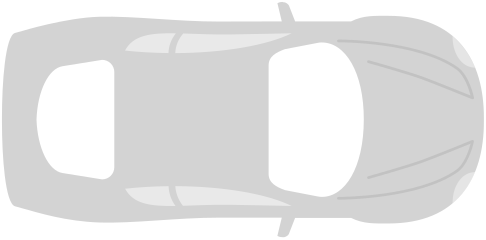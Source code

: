 <?xml version="1.0"?>
<!DOCTYPE ipe SYSTEM "ipe.dtd">
<ipe version="70005" creator="svgtoipe 20190602">
<ipestyle>
<layout paper="173 84" frame="173 84" origin="0 0" crop="no"/>
<opacity name="10%" value="0.10"/>
<opacity name="20%" value="0.20"/>
<opacity name="30%" value="0.30"/>
<opacity name="40%" value="0.40"/>
<opacity name="50%" value="0.50"/>
<opacity name="60%" value="0.60"/>
<opacity name="70%" value="0.70"/>
<opacity name="80%" value="0.80"/>
<opacity name="90%" value="0.90"/>
<pathstyle cap="0" join="0" fillrule="wind"/>
</ipestyle>
<page>
<group matrix="1 0 0 -1 0 84.73">
<path fill="0.827451 0.827451 0.827451">
101 0 m
4.68 0 0 -4.68 101.061 4.6796 99.81 0.17 a
99.17 0.45 l
100.74 7 l
77.85 7.05 l
63.55 7.1 47.31 5 35.13 5.33 c
22.95 5.66 7.23 10.47 7.23 10.47 c
4.72 11.16 l
1.19 12.13 0 29 0 41.75 c
0 42.98 l
0 55.72 1.19 72.6 4.72 73.57 c
7.23 74.27 l
13.27 75.94 23 79 35.13 79.4 c
47.26 79.8 63.55 77.63 77.85 77.66 c
100.74 77.66 l
99.15 84.23 l
99.79 84.51 l
4.27 0 0 -4.27 100.983 80.41 100.98 84.68 a
2.85 0 0 -2.85 101.225 81.8406 101.47 84.68 a
101.64 84.68 l
101.82 84.63 l
102.16 84.5 l
2.6 0 0 -2.6 101.166 82.0974 103.04 83.9 a
1.37 0 0 -1.37 102.042 82.9616 103.31 83.48 a
105.54 77.75 l
125.7 77.75 l
130.09 79.94 134.05 79.75 139.2 79.75 c
163.64 79.75 173.61 63.87 173.5 42.82 c
173.5 42.39 l
173.5 41.96 l
173.61 20.88 163.64 5 139.2 5 c
134.05 5 130.09 4.78 125.7 7 c
105.54 7 l
103.31 1.26 l
1.22 0 0 -1.22 102.22 1.80815 103 0.87 a
2.6 0 0 -2.6 101.126 2.67265 102.12 0.27 a
101.78 0.14 l
101.43 0.14 l
2.15 0 0 -2.15 100.553 2.10304 101 0 a
h
</path>
<path fill="1 1 1" opacity="50%">
60 66.33 m
156.31 0 0 -156.31 61.2372 222.635 44.35 67.24 a
47.27 72.78 53.48 73.58 62.48 73.45 c
12.6 0 0 12.6 72.5938 65.9353 60 66.33 a
h
62.41 66.31 m
12.52 0 0 -12.52 74.9042 65.5062 65.17 73.38 a
70.08 73.24 75.71 72.94 82.01 73.02 c
91.12 73.13 98.43 73.36 104.3 73.45 c
95.76 69.23 80.22 66.39 62.41 66.31 c
h
</path>
<path fill="1 1 1" opacity="40%">
170.39 61.22 m
169.46 61.33 l
165.46 61.79 162.55 66.09 162.26 71.33 c
162.19 72.64 l
163.19 71.75 l
29.49 0 0 -29.49 142.966 50.2869 170 62.07 a
170.38 61.22 l
h
</path>
<path fill="0.164706 0.160784 0.164706" opacity="10%">
121.21 71.19 m
121.15 71.19 l
0.5 0 0 0.5 121.15 70.69 121.15 70.19 a
121.21 70.19 l
122.65 70.19 149.97 70.05 163.54 60.41 c
166.54 58.29 168.15 53.14 168.7 51.02 c
165.63 52.27 155.59 56.34 151.46 57.84 c
146.78 59.55 132.25 63.68 132.1 63.72 c
0.51 0 0 0.51 131.97 63.227 131.48 63.37 a
0.5 0 0 0.5 131.963 63.2419 131.83 62.76 a
131.97 62.76 146.48 58.6 151.12 56.9 c
155.98 55.13 169.12 49.78 169.23 49.73 c
0.5 0 0 0.5 169.419 50.193 169.74 49.81 a
0.49 0 0 0.49 169.43 50.1898 169.91 50.29 a
169.84 50.62 168.22 58.29 164.12 61.22 c
150.3 71 122.68 71.19 121.21 71.19 c
h
</path>
<path fill="1 1 1">
36.05 20.85 m
21.79 23.14 l
16.79 23.94 12.79 32.08 12.44 42.37 c
12.81 52.65 16.81 60.8 21.79 61.59 c
36.05 63.88 l
4.39 0 0 -4.39 36.06 59.49 40.45 59.48 a
40.45 25.25 l
4.39 0 0 -4.39 36.06 25.24 36.05 20.85 a
h
</path>
<path fill="1 1 1">
115.18 14.57 m
7.94 0 0 -7.94 115.253 22.5097 113.57 14.75 a
101.85 17 l
98.6 18.22 96 19.62 96 22.87 c
96 61.87 l
96 65.12 98.61 66.53 101.86 67.74 c
113.56 70 l
7.29 0 0 -7.29 115.17 62.89 115.17 70.18 a
123.5 70.18 130.24 59.66 130.27 42.39 c
130.3 25.12 123.5 14.59 115.17 14.59 c
h
</path>
<path fill="1 1 1" opacity="50%">
62.39 18.42 m
80.21 18.34 95.76 15.5 104.3 11.28 c
98.43 11.37 91.12 11.61 82.01 11.71 c
75.76 11.79 70.16 11.5 65.28 11.35 c
11.35 0 0 -11.35 73.7286 18.9292 62.39 18.42 a
h
62.63 11.29 m
53.52 11.14 47.25 11.92 44.31 17.5 c
49.2 18.04 54.47 18.34 59.95 18.4 c
11.73 0 0 11.73 71.6745 18.7593 62.63 11.29 a
h
</path>
<path fill="1 1 1" opacity="40%">
170.39 23.69 m
169.46 23.59 l
165.46 23.12 162.55 18.82 162.26 13.59 c
162.19 12.29 l
163.19 13.18 l
29.56 0 0 29.56 142.923 34.6982 170 22.84 a
170.38 23.69 l
h
</path>
<path fill="0.164706 0.160784 0.164706" opacity="10%">
169.42 35 m
0.43 0 0 0.43 169.325 34.5806 169.23 35 a
169.1 35 155.98 29.6 151.12 27.83 c
146.48 26.13 132 22 131.83 22 c
0.5 0 0 0.5 131.965 21.5 132.1 21 a
132.25 21 146.78 25.17 151.46 26.88 c
155.59 28.39 165.63 32.45 168.7 33.7 c
168.14 31.58 166.52 26.43 163.54 24.31 c
149.67 14.46 121.43 14.52 121.16 14.53 c
0.5 0 0 0.5 121.16 14.03 121.16 13.53 a
121.46 13.53 150 13.46 164.16 23.53 c
168.26 26.44 169.88 34.13 169.95 34.46 c
0.49 0 0 0.49 169.47 34.5602 169.78 34.94 a
0.47 0 0 0.47 169.529 34.5428 169.42 35 a
h
</path>
</group>
</page>
</ipe>
